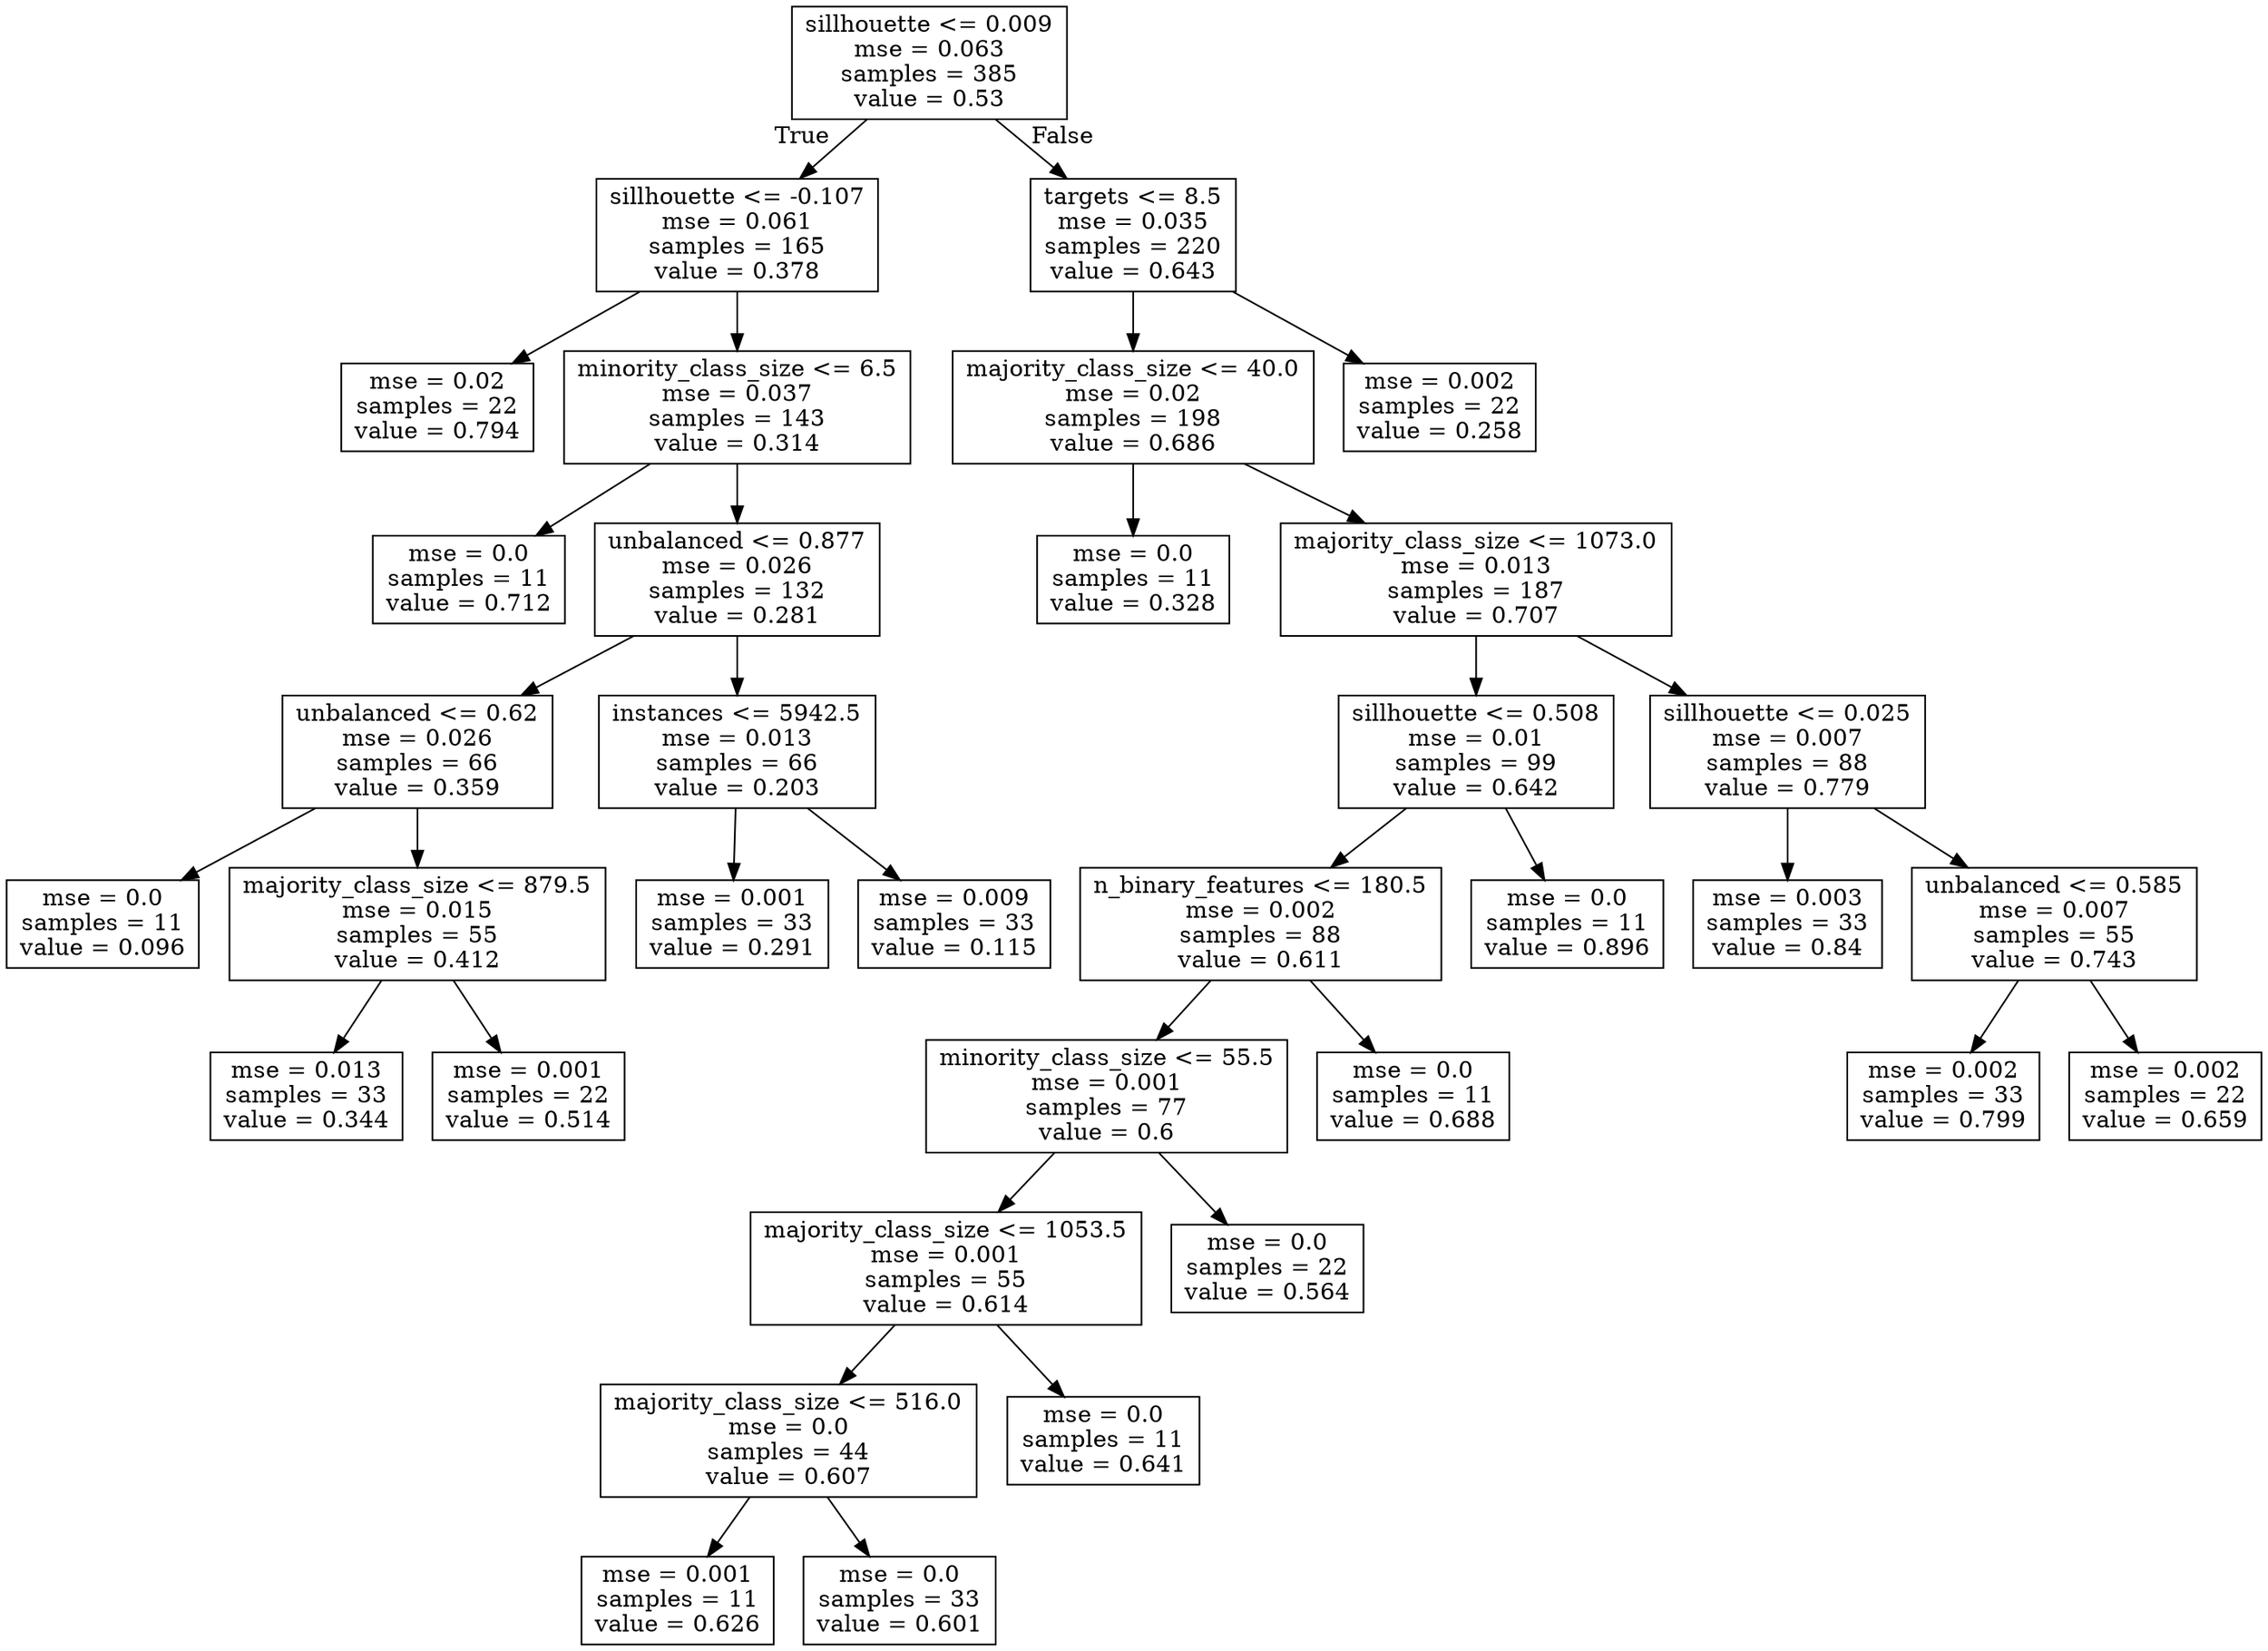 digraph Tree {
node [shape=box] ;
0 [label="sillhouette <= 0.009\nmse = 0.063\nsamples = 385\nvalue = 0.53"] ;
1 [label="sillhouette <= -0.107\nmse = 0.061\nsamples = 165\nvalue = 0.378"] ;
0 -> 1 [labeldistance=2.5, labelangle=45, headlabel="True"] ;
2 [label="mse = 0.02\nsamples = 22\nvalue = 0.794"] ;
1 -> 2 ;
3 [label="minority_class_size <= 6.5\nmse = 0.037\nsamples = 143\nvalue = 0.314"] ;
1 -> 3 ;
4 [label="mse = 0.0\nsamples = 11\nvalue = 0.712"] ;
3 -> 4 ;
5 [label="unbalanced <= 0.877\nmse = 0.026\nsamples = 132\nvalue = 0.281"] ;
3 -> 5 ;
6 [label="unbalanced <= 0.62\nmse = 0.026\nsamples = 66\nvalue = 0.359"] ;
5 -> 6 ;
7 [label="mse = 0.0\nsamples = 11\nvalue = 0.096"] ;
6 -> 7 ;
8 [label="majority_class_size <= 879.5\nmse = 0.015\nsamples = 55\nvalue = 0.412"] ;
6 -> 8 ;
9 [label="mse = 0.013\nsamples = 33\nvalue = 0.344"] ;
8 -> 9 ;
10 [label="mse = 0.001\nsamples = 22\nvalue = 0.514"] ;
8 -> 10 ;
11 [label="instances <= 5942.5\nmse = 0.013\nsamples = 66\nvalue = 0.203"] ;
5 -> 11 ;
12 [label="mse = 0.001\nsamples = 33\nvalue = 0.291"] ;
11 -> 12 ;
13 [label="mse = 0.009\nsamples = 33\nvalue = 0.115"] ;
11 -> 13 ;
14 [label="targets <= 8.5\nmse = 0.035\nsamples = 220\nvalue = 0.643"] ;
0 -> 14 [labeldistance=2.5, labelangle=-45, headlabel="False"] ;
15 [label="majority_class_size <= 40.0\nmse = 0.02\nsamples = 198\nvalue = 0.686"] ;
14 -> 15 ;
16 [label="mse = 0.0\nsamples = 11\nvalue = 0.328"] ;
15 -> 16 ;
17 [label="majority_class_size <= 1073.0\nmse = 0.013\nsamples = 187\nvalue = 0.707"] ;
15 -> 17 ;
18 [label="sillhouette <= 0.508\nmse = 0.01\nsamples = 99\nvalue = 0.642"] ;
17 -> 18 ;
19 [label="n_binary_features <= 180.5\nmse = 0.002\nsamples = 88\nvalue = 0.611"] ;
18 -> 19 ;
20 [label="minority_class_size <= 55.5\nmse = 0.001\nsamples = 77\nvalue = 0.6"] ;
19 -> 20 ;
21 [label="majority_class_size <= 1053.5\nmse = 0.001\nsamples = 55\nvalue = 0.614"] ;
20 -> 21 ;
22 [label="majority_class_size <= 516.0\nmse = 0.0\nsamples = 44\nvalue = 0.607"] ;
21 -> 22 ;
23 [label="mse = 0.001\nsamples = 11\nvalue = 0.626"] ;
22 -> 23 ;
24 [label="mse = 0.0\nsamples = 33\nvalue = 0.601"] ;
22 -> 24 ;
25 [label="mse = 0.0\nsamples = 11\nvalue = 0.641"] ;
21 -> 25 ;
26 [label="mse = 0.0\nsamples = 22\nvalue = 0.564"] ;
20 -> 26 ;
27 [label="mse = 0.0\nsamples = 11\nvalue = 0.688"] ;
19 -> 27 ;
28 [label="mse = 0.0\nsamples = 11\nvalue = 0.896"] ;
18 -> 28 ;
29 [label="sillhouette <= 0.025\nmse = 0.007\nsamples = 88\nvalue = 0.779"] ;
17 -> 29 ;
30 [label="mse = 0.003\nsamples = 33\nvalue = 0.84"] ;
29 -> 30 ;
31 [label="unbalanced <= 0.585\nmse = 0.007\nsamples = 55\nvalue = 0.743"] ;
29 -> 31 ;
32 [label="mse = 0.002\nsamples = 33\nvalue = 0.799"] ;
31 -> 32 ;
33 [label="mse = 0.002\nsamples = 22\nvalue = 0.659"] ;
31 -> 33 ;
34 [label="mse = 0.002\nsamples = 22\nvalue = 0.258"] ;
14 -> 34 ;
}